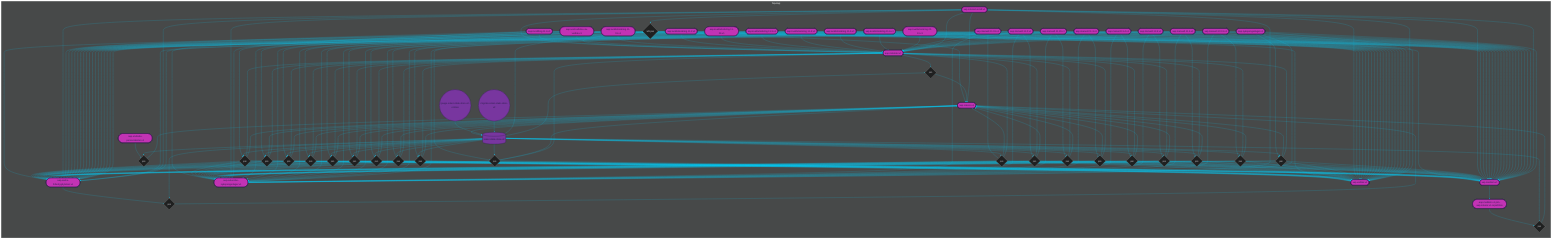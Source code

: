 %%{init: {'theme': 'dark', 'themeVariables': { 'primaryColor': '#07cff6', 'textColor': '#dad9e0', 'lineColor': '#07cff6'}}}%%

graph LR

subgraph Topologi
    %% TOPICS
    aap.soknad-sendt.v1([aap.soknad-sendt.v1])
	aap.sykepengedager.v1([aap.sykepengedager.v1])
	aap.innstilling.11-6.v1([aap.innstilling.11-6.v1])
	aap.iverksettelse-av-vedtak.v1([aap.iverksettelse-av-vedtak.v1])
	aap.kvalitetssikring.11-19.v1([aap.kvalitetssikring.11-19.v1])
	aap.kvalitetssikring.11-2.v1([aap.kvalitetssikring.11-2.v1])
	aap.kvalitetssikring.11-29.v1([aap.kvalitetssikring.11-29.v1])
	aap.kvalitetssikring.11-3.v1([aap.kvalitetssikring.11-3.v1])
	aap.kvalitetssikring.11-4.v1([aap.kvalitetssikring.11-4.v1])
	aap.kvalitetssikring.11-5.v1([aap.kvalitetssikring.11-5.v1])
	aap.kvalitetssikring.11-6.v1([aap.kvalitetssikring.11-6.v1])
	aap.kvalitetssikring.22-13.v1([aap.kvalitetssikring.22-13.v1])
	aap.manuell.11-19.v1([aap.manuell.11-19.v1])
	aap.manuell.11-2.v1([aap.manuell.11-2.v1])
	aap.manuell.11-29.v1([aap.manuell.11-29.v1])
	aap.manuell.11-3.v1([aap.manuell.11-3.v1])
	aap.manuell.11-4.v1([aap.manuell.11-4.v1])
	aap.manuell.11-5.v1([aap.manuell.11-5.v1])
	aap.manuell.11-6.v1([aap.manuell.11-6.v1])
	aap.manuell.22-13.v1([aap.manuell.22-13.v1])
	aap.andre-folketrygdytelser.v1([aap.andre-folketrygdytelser.v1])
	aap.endrede-personidenter.v1([aap.endrede-personidenter.v1])
	aap.inntekter.v1([aap.inntekter.v1])
	aap.sokere.v1([aap.sokere.v1])
	aap.medlem.v1-join-aap.sokere.v1-repartition([aap.medlem.v1-join-aap.sokere.v1-repartition])
	aap.medlem.v1([aap.medlem.v1])
	aap.subscribe-sykepengedager.v1([aap.subscribe-sykepengedager.v1])
	aap.vedtak.v1([aap.vedtak.v1])

    %% JOINS
    aap.soknad-sendt.v1-left-join-aap.sokere.v1{left-join}
	aap.innstilling.11-6.v1-join-aap.sokere.v1{join}
	aap.iverksettelse-av-vedtak.v1-join-aap.sokere.v1{join}
	aap.kvalitetssikring.11-19.v1-join-aap.sokere.v1{join}
	aap.kvalitetssikring.11-2.v1-join-aap.sokere.v1{join}
	aap.kvalitetssikring.11-29.v1-join-aap.sokere.v1{join}
	aap.kvalitetssikring.11-3.v1-join-aap.sokere.v1{join}
	aap.kvalitetssikring.11-4.v1-join-aap.sokere.v1{join}
	aap.kvalitetssikring.11-5.v1-join-aap.sokere.v1{join}
	aap.kvalitetssikring.11-6.v1-join-aap.sokere.v1{join}
	aap.kvalitetssikring.22-13.v1-join-aap.sokere.v1{join}
	aap.manuell.11-19.v1-join-aap.sokere.v1{join}
	aap.manuell.11-2.v1-join-aap.sokere.v1{join}
	aap.manuell.11-29.v1-join-aap.sokere.v1{join}
	aap.manuell.11-3.v1-join-aap.sokere.v1{join}
	aap.manuell.11-4.v1-join-aap.sokere.v1{join}
	aap.manuell.11-5.v1-join-aap.sokere.v1{join}
	aap.manuell.11-6.v1-join-aap.sokere.v1{join}
	aap.manuell.22-13.v1-join-aap.sokere.v1{join}
	aap.sykepengedager.v1-join-aap.sokere.v1{join}
	aap.endrede-personidenter.v1-join-aap.sokere.v1{join}
	aap.andre-folketrygdytelser.v1-join-aap.sokere.v1{join}
	aap.inntekter.v1-join-aap.sokere.v1{join}
	aap.medlem.v1-join-aap.sokere.v1{join}

    %% STATE PROCESSORS
    
    
    %% STATE STORES
    soker-state-store-v2[(soker-state-store-v2)]
    
    %% DATABASES
    
    

    %% PROCESSOR API JOBS
    gauge-soker-state-store-v2-entries((gauge-soker-state-store-v2-entries))
	migrate-soker-state-store-v2((migrate-soker-state-store-v2))
    
    %% JOIN STREAMS
    aap.soknad-sendt.v1 --> aap.soknad-sendt.v1-left-join-aap.sokere.v1
	soker-state-store-v2 --> aap.soknad-sendt.v1-left-join-aap.sokere.v1
	aap.soknad-sendt.v1-left-join-aap.sokere.v1 --> aap.inntekter.v1
	aap.soknad-sendt.v1-left-join-aap.sokere.v1 --> aap.medlem.v1
	aap.soknad-sendt.v1-left-join-aap.sokere.v1 --> aap.andre-folketrygdytelser.v1
	aap.soknad-sendt.v1-left-join-aap.sokere.v1 --> aap.subscribe-sykepengedager.v1
	aap.soknad-sendt.v1-left-join-aap.sokere.v1 --> aap.vedtak.v1
	aap.soknad-sendt.v1-left-join-aap.sokere.v1 --> aap.sokere.v1
	aap.innstilling.11-6.v1 --> aap.innstilling.11-6.v1-join-aap.sokere.v1
	soker-state-store-v2 --> aap.innstilling.11-6.v1-join-aap.sokere.v1
	aap.innstilling.11-6.v1-join-aap.sokere.v1 --> aap.inntekter.v1
	aap.innstilling.11-6.v1-join-aap.sokere.v1 --> aap.subscribe-sykepengedager.v1
	aap.innstilling.11-6.v1-join-aap.sokere.v1 --> aap.medlem.v1
	aap.innstilling.11-6.v1-join-aap.sokere.v1 --> aap.andre-folketrygdytelser.v1
	aap.innstilling.11-6.v1-join-aap.sokere.v1 --> aap.vedtak.v1
	aap.innstilling.11-6.v1-join-aap.sokere.v1 --> aap.sokere.v1
	aap.iverksettelse-av-vedtak.v1 --> aap.iverksettelse-av-vedtak.v1-join-aap.sokere.v1
	soker-state-store-v2 --> aap.iverksettelse-av-vedtak.v1-join-aap.sokere.v1
	aap.iverksettelse-av-vedtak.v1-join-aap.sokere.v1 --> aap.sokere.v1
	aap.iverksettelse-av-vedtak.v1-join-aap.sokere.v1 --> aap.medlem.v1
	aap.iverksettelse-av-vedtak.v1-join-aap.sokere.v1 --> aap.inntekter.v1
	aap.iverksettelse-av-vedtak.v1-join-aap.sokere.v1 --> aap.vedtak.v1
	aap.iverksettelse-av-vedtak.v1-join-aap.sokere.v1 --> aap.subscribe-sykepengedager.v1
	aap.iverksettelse-av-vedtak.v1-join-aap.sokere.v1 --> aap.andre-folketrygdytelser.v1
	aap.kvalitetssikring.11-19.v1 --> aap.kvalitetssikring.11-19.v1-join-aap.sokere.v1
	soker-state-store-v2 --> aap.kvalitetssikring.11-19.v1-join-aap.sokere.v1
	aap.kvalitetssikring.11-19.v1-join-aap.sokere.v1 --> aap.medlem.v1
	aap.kvalitetssikring.11-19.v1-join-aap.sokere.v1 --> aap.inntekter.v1
	aap.kvalitetssikring.11-19.v1-join-aap.sokere.v1 --> aap.subscribe-sykepengedager.v1
	aap.kvalitetssikring.11-19.v1-join-aap.sokere.v1 --> aap.andre-folketrygdytelser.v1
	aap.kvalitetssikring.11-19.v1-join-aap.sokere.v1 --> aap.vedtak.v1
	aap.kvalitetssikring.11-19.v1-join-aap.sokere.v1 --> aap.sokere.v1
	aap.kvalitetssikring.11-2.v1 --> aap.kvalitetssikring.11-2.v1-join-aap.sokere.v1
	soker-state-store-v2 --> aap.kvalitetssikring.11-2.v1-join-aap.sokere.v1
	aap.kvalitetssikring.11-2.v1-join-aap.sokere.v1 --> aap.medlem.v1
	aap.kvalitetssikring.11-2.v1-join-aap.sokere.v1 --> aap.inntekter.v1
	aap.kvalitetssikring.11-2.v1-join-aap.sokere.v1 --> aap.andre-folketrygdytelser.v1
	aap.kvalitetssikring.11-2.v1-join-aap.sokere.v1 --> aap.vedtak.v1
	aap.kvalitetssikring.11-2.v1-join-aap.sokere.v1 --> aap.subscribe-sykepengedager.v1
	aap.kvalitetssikring.11-2.v1-join-aap.sokere.v1 --> aap.sokere.v1
	aap.kvalitetssikring.11-29.v1 --> aap.kvalitetssikring.11-29.v1-join-aap.sokere.v1
	soker-state-store-v2 --> aap.kvalitetssikring.11-29.v1-join-aap.sokere.v1
	aap.kvalitetssikring.11-29.v1-join-aap.sokere.v1 --> aap.medlem.v1
	aap.kvalitetssikring.11-29.v1-join-aap.sokere.v1 --> aap.inntekter.v1
	aap.kvalitetssikring.11-29.v1-join-aap.sokere.v1 --> aap.andre-folketrygdytelser.v1
	aap.kvalitetssikring.11-29.v1-join-aap.sokere.v1 --> aap.vedtak.v1
	aap.kvalitetssikring.11-29.v1-join-aap.sokere.v1 --> aap.subscribe-sykepengedager.v1
	aap.kvalitetssikring.11-29.v1-join-aap.sokere.v1 --> aap.sokere.v1
	aap.kvalitetssikring.11-3.v1 --> aap.kvalitetssikring.11-3.v1-join-aap.sokere.v1
	soker-state-store-v2 --> aap.kvalitetssikring.11-3.v1-join-aap.sokere.v1
	aap.kvalitetssikring.11-3.v1-join-aap.sokere.v1 --> aap.medlem.v1
	aap.kvalitetssikring.11-3.v1-join-aap.sokere.v1 --> aap.inntekter.v1
	aap.kvalitetssikring.11-3.v1-join-aap.sokere.v1 --> aap.andre-folketrygdytelser.v1
	aap.kvalitetssikring.11-3.v1-join-aap.sokere.v1 --> aap.vedtak.v1
	aap.kvalitetssikring.11-3.v1-join-aap.sokere.v1 --> aap.subscribe-sykepengedager.v1
	aap.kvalitetssikring.11-3.v1-join-aap.sokere.v1 --> aap.sokere.v1
	aap.kvalitetssikring.11-4.v1 --> aap.kvalitetssikring.11-4.v1-join-aap.sokere.v1
	soker-state-store-v2 --> aap.kvalitetssikring.11-4.v1-join-aap.sokere.v1
	aap.kvalitetssikring.11-4.v1-join-aap.sokere.v1 --> aap.medlem.v1
	aap.kvalitetssikring.11-4.v1-join-aap.sokere.v1 --> aap.subscribe-sykepengedager.v1
	aap.kvalitetssikring.11-4.v1-join-aap.sokere.v1 --> aap.inntekter.v1
	aap.kvalitetssikring.11-4.v1-join-aap.sokere.v1 --> aap.andre-folketrygdytelser.v1
	aap.kvalitetssikring.11-4.v1-join-aap.sokere.v1 --> aap.vedtak.v1
	aap.kvalitetssikring.11-4.v1-join-aap.sokere.v1 --> aap.sokere.v1
	aap.kvalitetssikring.11-5.v1 --> aap.kvalitetssikring.11-5.v1-join-aap.sokere.v1
	soker-state-store-v2 --> aap.kvalitetssikring.11-5.v1-join-aap.sokere.v1
	aap.kvalitetssikring.11-5.v1-join-aap.sokere.v1 --> aap.sokere.v1
	aap.kvalitetssikring.11-5.v1-join-aap.sokere.v1 --> aap.medlem.v1
	aap.kvalitetssikring.11-5.v1-join-aap.sokere.v1 --> aap.inntekter.v1
	aap.kvalitetssikring.11-5.v1-join-aap.sokere.v1 --> aap.andre-folketrygdytelser.v1
	aap.kvalitetssikring.11-5.v1-join-aap.sokere.v1 --> aap.vedtak.v1
	aap.kvalitetssikring.11-5.v1-join-aap.sokere.v1 --> aap.subscribe-sykepengedager.v1
	aap.kvalitetssikring.11-6.v1 --> aap.kvalitetssikring.11-6.v1-join-aap.sokere.v1
	soker-state-store-v2 --> aap.kvalitetssikring.11-6.v1-join-aap.sokere.v1
	aap.kvalitetssikring.11-6.v1-join-aap.sokere.v1 --> aap.medlem.v1
	aap.kvalitetssikring.11-6.v1-join-aap.sokere.v1 --> aap.vedtak.v1
	aap.kvalitetssikring.11-6.v1-join-aap.sokere.v1 --> aap.subscribe-sykepengedager.v1
	aap.kvalitetssikring.11-6.v1-join-aap.sokere.v1 --> aap.inntekter.v1
	aap.kvalitetssikring.11-6.v1-join-aap.sokere.v1 --> aap.andre-folketrygdytelser.v1
	aap.kvalitetssikring.11-6.v1-join-aap.sokere.v1 --> aap.sokere.v1
	aap.kvalitetssikring.22-13.v1 --> aap.kvalitetssikring.22-13.v1-join-aap.sokere.v1
	soker-state-store-v2 --> aap.kvalitetssikring.22-13.v1-join-aap.sokere.v1
	aap.kvalitetssikring.22-13.v1-join-aap.sokere.v1 --> aap.sokere.v1
	aap.kvalitetssikring.22-13.v1-join-aap.sokere.v1 --> aap.inntekter.v1
	aap.kvalitetssikring.22-13.v1-join-aap.sokere.v1 --> aap.vedtak.v1
	aap.kvalitetssikring.22-13.v1-join-aap.sokere.v1 --> aap.medlem.v1
	aap.kvalitetssikring.22-13.v1-join-aap.sokere.v1 --> aap.andre-folketrygdytelser.v1
	aap.kvalitetssikring.22-13.v1-join-aap.sokere.v1 --> aap.subscribe-sykepengedager.v1
	aap.manuell.11-19.v1 --> aap.manuell.11-19.v1-join-aap.sokere.v1
	soker-state-store-v2 --> aap.manuell.11-19.v1-join-aap.sokere.v1
	aap.manuell.11-19.v1-join-aap.sokere.v1 --> aap.sokere.v1
	aap.manuell.11-19.v1-join-aap.sokere.v1 --> aap.inntekter.v1
	aap.manuell.11-19.v1-join-aap.sokere.v1 --> aap.medlem.v1
	aap.manuell.11-19.v1-join-aap.sokere.v1 --> aap.andre-folketrygdytelser.v1
	aap.manuell.11-19.v1-join-aap.sokere.v1 --> aap.vedtak.v1
	aap.manuell.11-19.v1-join-aap.sokere.v1 --> aap.subscribe-sykepengedager.v1
	aap.manuell.11-2.v1 --> aap.manuell.11-2.v1-join-aap.sokere.v1
	soker-state-store-v2 --> aap.manuell.11-2.v1-join-aap.sokere.v1
	aap.manuell.11-2.v1-join-aap.sokere.v1 --> aap.medlem.v1
	aap.manuell.11-2.v1-join-aap.sokere.v1 --> aap.inntekter.v1
	aap.manuell.11-2.v1-join-aap.sokere.v1 --> aap.andre-folketrygdytelser.v1
	aap.manuell.11-2.v1-join-aap.sokere.v1 --> aap.vedtak.v1
	aap.manuell.11-2.v1-join-aap.sokere.v1 --> aap.subscribe-sykepengedager.v1
	aap.manuell.11-2.v1-join-aap.sokere.v1 --> aap.sokere.v1
	aap.manuell.11-29.v1 --> aap.manuell.11-29.v1-join-aap.sokere.v1
	soker-state-store-v2 --> aap.manuell.11-29.v1-join-aap.sokere.v1
	aap.manuell.11-29.v1-join-aap.sokere.v1 --> aap.andre-folketrygdytelser.v1
	aap.manuell.11-29.v1-join-aap.sokere.v1 --> aap.vedtak.v1
	aap.manuell.11-29.v1-join-aap.sokere.v1 --> aap.subscribe-sykepengedager.v1
	aap.manuell.11-29.v1-join-aap.sokere.v1 --> aap.medlem.v1
	aap.manuell.11-29.v1-join-aap.sokere.v1 --> aap.inntekter.v1
	aap.manuell.11-29.v1-join-aap.sokere.v1 --> aap.sokere.v1
	aap.manuell.11-3.v1 --> aap.manuell.11-3.v1-join-aap.sokere.v1
	soker-state-store-v2 --> aap.manuell.11-3.v1-join-aap.sokere.v1
	aap.manuell.11-3.v1-join-aap.sokere.v1 --> aap.sokere.v1
	aap.manuell.11-3.v1-join-aap.sokere.v1 --> aap.andre-folketrygdytelser.v1
	aap.manuell.11-3.v1-join-aap.sokere.v1 --> aap.vedtak.v1
	aap.manuell.11-3.v1-join-aap.sokere.v1 --> aap.subscribe-sykepengedager.v1
	aap.manuell.11-3.v1-join-aap.sokere.v1 --> aap.inntekter.v1
	aap.manuell.11-3.v1-join-aap.sokere.v1 --> aap.medlem.v1
	aap.manuell.11-4.v1 --> aap.manuell.11-4.v1-join-aap.sokere.v1
	soker-state-store-v2 --> aap.manuell.11-4.v1-join-aap.sokere.v1
	aap.manuell.11-4.v1-join-aap.sokere.v1 --> aap.medlem.v1
	aap.manuell.11-4.v1-join-aap.sokere.v1 --> aap.inntekter.v1
	aap.manuell.11-4.v1-join-aap.sokere.v1 --> aap.andre-folketrygdytelser.v1
	aap.manuell.11-4.v1-join-aap.sokere.v1 --> aap.vedtak.v1
	aap.manuell.11-4.v1-join-aap.sokere.v1 --> aap.subscribe-sykepengedager.v1
	aap.manuell.11-4.v1-join-aap.sokere.v1 --> aap.sokere.v1
	aap.manuell.11-5.v1 --> aap.manuell.11-5.v1-join-aap.sokere.v1
	soker-state-store-v2 --> aap.manuell.11-5.v1-join-aap.sokere.v1
	aap.manuell.11-5.v1-join-aap.sokere.v1 --> aap.inntekter.v1
	aap.manuell.11-5.v1-join-aap.sokere.v1 --> aap.vedtak.v1
	aap.manuell.11-5.v1-join-aap.sokere.v1 --> aap.medlem.v1
	aap.manuell.11-5.v1-join-aap.sokere.v1 --> aap.subscribe-sykepengedager.v1
	aap.manuell.11-5.v1-join-aap.sokere.v1 --> aap.andre-folketrygdytelser.v1
	aap.manuell.11-5.v1-join-aap.sokere.v1 --> aap.sokere.v1
	aap.manuell.11-6.v1 --> aap.manuell.11-6.v1-join-aap.sokere.v1
	soker-state-store-v2 --> aap.manuell.11-6.v1-join-aap.sokere.v1
	aap.manuell.11-6.v1-join-aap.sokere.v1 --> aap.medlem.v1
	aap.manuell.11-6.v1-join-aap.sokere.v1 --> aap.inntekter.v1
	aap.manuell.11-6.v1-join-aap.sokere.v1 --> aap.andre-folketrygdytelser.v1
	aap.manuell.11-6.v1-join-aap.sokere.v1 --> aap.vedtak.v1
	aap.manuell.11-6.v1-join-aap.sokere.v1 --> aap.subscribe-sykepengedager.v1
	aap.manuell.11-6.v1-join-aap.sokere.v1 --> aap.sokere.v1
	aap.manuell.22-13.v1 --> aap.manuell.22-13.v1-join-aap.sokere.v1
	soker-state-store-v2 --> aap.manuell.22-13.v1-join-aap.sokere.v1
	aap.manuell.22-13.v1-join-aap.sokere.v1 --> aap.medlem.v1
	aap.manuell.22-13.v1-join-aap.sokere.v1 --> aap.inntekter.v1
	aap.manuell.22-13.v1-join-aap.sokere.v1 --> aap.andre-folketrygdytelser.v1
	aap.manuell.22-13.v1-join-aap.sokere.v1 --> aap.vedtak.v1
	aap.manuell.22-13.v1-join-aap.sokere.v1 --> aap.subscribe-sykepengedager.v1
	aap.manuell.22-13.v1-join-aap.sokere.v1 --> aap.sokere.v1
	aap.sykepengedager.v1 --> aap.sykepengedager.v1-join-aap.sokere.v1
	soker-state-store-v2 --> aap.sykepengedager.v1-join-aap.sokere.v1
	aap.sykepengedager.v1-join-aap.sokere.v1 --> aap.sokere.v1
	aap.sykepengedager.v1-join-aap.sokere.v1 --> aap.inntekter.v1
	aap.sykepengedager.v1-join-aap.sokere.v1 --> aap.vedtak.v1
	aap.sykepengedager.v1-join-aap.sokere.v1 --> aap.subscribe-sykepengedager.v1
	aap.sykepengedager.v1-join-aap.sokere.v1 --> aap.medlem.v1
	aap.sykepengedager.v1-join-aap.sokere.v1 --> aap.andre-folketrygdytelser.v1
	aap.endrede-personidenter.v1 --> aap.endrede-personidenter.v1-join-aap.sokere.v1
	soker-state-store-v2 --> aap.endrede-personidenter.v1-join-aap.sokere.v1
	aap.endrede-personidenter.v1-join-aap.sokere.v1 --> aap.sokere.v1
	aap.andre-folketrygdytelser.v1 --> aap.andre-folketrygdytelser.v1-join-aap.sokere.v1
	soker-state-store-v2 --> aap.andre-folketrygdytelser.v1-join-aap.sokere.v1
	aap.andre-folketrygdytelser.v1-join-aap.sokere.v1 --> aap.sokere.v1
	aap.inntekter.v1 --> aap.inntekter.v1-join-aap.sokere.v1
	soker-state-store-v2 --> aap.inntekter.v1-join-aap.sokere.v1
	aap.inntekter.v1-join-aap.sokere.v1 --> aap.sokere.v1
	aap.medlem.v1-join-aap.sokere.v1-repartition --> aap.medlem.v1-join-aap.sokere.v1
	soker-state-store-v2 --> aap.medlem.v1-join-aap.sokere.v1
	aap.medlem.v1-join-aap.sokere.v1 --> aap.sokere.v1

    %% TABLE STREAMS
    aap.sokere.v1 --> soker-state-store-v2

    %% JOB STREAMS
    gauge-soker-state-store-v2-entries --> soker-state-store-v2
	migrate-soker-state-store-v2 --> soker-state-store-v2
    
    %% BRANCH STREAMS
    aap.soknad-sendt.v1 --> aap.inntekter.v1
	aap.soknad-sendt.v1 --> aap.medlem.v1
	aap.soknad-sendt.v1 --> aap.andre-folketrygdytelser.v1
	aap.soknad-sendt.v1 --> aap.subscribe-sykepengedager.v1
	aap.soknad-sendt.v1 --> aap.vedtak.v1
	aap.soknad-sendt.v1 --> aap.sokere.v1
	aap.innstilling.11-6.v1 --> aap.inntekter.v1
	aap.innstilling.11-6.v1 --> aap.subscribe-sykepengedager.v1
	aap.innstilling.11-6.v1 --> aap.medlem.v1
	aap.innstilling.11-6.v1 --> aap.andre-folketrygdytelser.v1
	aap.innstilling.11-6.v1 --> aap.vedtak.v1
	aap.iverksettelse-av-vedtak.v1 --> aap.medlem.v1
	aap.iverksettelse-av-vedtak.v1 --> aap.inntekter.v1
	aap.iverksettelse-av-vedtak.v1 --> aap.vedtak.v1
	aap.iverksettelse-av-vedtak.v1 --> aap.subscribe-sykepengedager.v1
	aap.iverksettelse-av-vedtak.v1 --> aap.andre-folketrygdytelser.v1
	aap.kvalitetssikring.11-19.v1 --> aap.medlem.v1
	aap.kvalitetssikring.11-19.v1 --> aap.inntekter.v1
	aap.kvalitetssikring.11-19.v1 --> aap.subscribe-sykepengedager.v1
	aap.kvalitetssikring.11-19.v1 --> aap.andre-folketrygdytelser.v1
	aap.kvalitetssikring.11-19.v1 --> aap.vedtak.v1
	aap.kvalitetssikring.11-2.v1 --> aap.medlem.v1
	aap.kvalitetssikring.11-2.v1 --> aap.inntekter.v1
	aap.kvalitetssikring.11-2.v1 --> aap.andre-folketrygdytelser.v1
	aap.kvalitetssikring.11-2.v1 --> aap.vedtak.v1
	aap.kvalitetssikring.11-2.v1 --> aap.subscribe-sykepengedager.v1
	aap.kvalitetssikring.11-29.v1 --> aap.medlem.v1
	aap.kvalitetssikring.11-29.v1 --> aap.inntekter.v1
	aap.kvalitetssikring.11-29.v1 --> aap.andre-folketrygdytelser.v1
	aap.kvalitetssikring.11-29.v1 --> aap.vedtak.v1
	aap.kvalitetssikring.11-29.v1 --> aap.subscribe-sykepengedager.v1
	aap.kvalitetssikring.11-3.v1 --> aap.medlem.v1
	aap.kvalitetssikring.11-3.v1 --> aap.inntekter.v1
	aap.kvalitetssikring.11-3.v1 --> aap.andre-folketrygdytelser.v1
	aap.kvalitetssikring.11-3.v1 --> aap.vedtak.v1
	aap.kvalitetssikring.11-3.v1 --> aap.subscribe-sykepengedager.v1
	aap.kvalitetssikring.11-4.v1 --> aap.medlem.v1
	aap.kvalitetssikring.11-4.v1 --> aap.subscribe-sykepengedager.v1
	aap.kvalitetssikring.11-4.v1 --> aap.inntekter.v1
	aap.kvalitetssikring.11-4.v1 --> aap.andre-folketrygdytelser.v1
	aap.kvalitetssikring.11-4.v1 --> aap.vedtak.v1
	aap.kvalitetssikring.11-5.v1 --> aap.medlem.v1
	aap.kvalitetssikring.11-5.v1 --> aap.inntekter.v1
	aap.kvalitetssikring.11-5.v1 --> aap.andre-folketrygdytelser.v1
	aap.kvalitetssikring.11-5.v1 --> aap.vedtak.v1
	aap.kvalitetssikring.11-5.v1 --> aap.subscribe-sykepengedager.v1
	aap.kvalitetssikring.11-6.v1 --> aap.medlem.v1
	aap.kvalitetssikring.11-6.v1 --> aap.vedtak.v1
	aap.kvalitetssikring.11-6.v1 --> aap.subscribe-sykepengedager.v1
	aap.kvalitetssikring.11-6.v1 --> aap.inntekter.v1
	aap.kvalitetssikring.11-6.v1 --> aap.andre-folketrygdytelser.v1
	aap.kvalitetssikring.22-13.v1 --> aap.inntekter.v1
	aap.kvalitetssikring.22-13.v1 --> aap.vedtak.v1
	aap.kvalitetssikring.22-13.v1 --> aap.medlem.v1
	aap.kvalitetssikring.22-13.v1 --> aap.andre-folketrygdytelser.v1
	aap.kvalitetssikring.22-13.v1 --> aap.subscribe-sykepengedager.v1
	aap.manuell.11-19.v1 --> aap.inntekter.v1
	aap.manuell.11-19.v1 --> aap.medlem.v1
	aap.manuell.11-19.v1 --> aap.andre-folketrygdytelser.v1
	aap.manuell.11-19.v1 --> aap.vedtak.v1
	aap.manuell.11-19.v1 --> aap.subscribe-sykepengedager.v1
	aap.manuell.11-2.v1 --> aap.medlem.v1
	aap.manuell.11-2.v1 --> aap.inntekter.v1
	aap.manuell.11-2.v1 --> aap.andre-folketrygdytelser.v1
	aap.manuell.11-2.v1 --> aap.vedtak.v1
	aap.manuell.11-2.v1 --> aap.subscribe-sykepengedager.v1
	aap.manuell.11-29.v1 --> aap.andre-folketrygdytelser.v1
	aap.manuell.11-29.v1 --> aap.vedtak.v1
	aap.manuell.11-29.v1 --> aap.subscribe-sykepengedager.v1
	aap.manuell.11-29.v1 --> aap.medlem.v1
	aap.manuell.11-29.v1 --> aap.inntekter.v1
	aap.manuell.11-3.v1 --> aap.andre-folketrygdytelser.v1
	aap.manuell.11-3.v1 --> aap.vedtak.v1
	aap.manuell.11-3.v1 --> aap.subscribe-sykepengedager.v1
	aap.manuell.11-3.v1 --> aap.inntekter.v1
	aap.manuell.11-3.v1 --> aap.medlem.v1
	aap.manuell.11-4.v1 --> aap.medlem.v1
	aap.manuell.11-4.v1 --> aap.inntekter.v1
	aap.manuell.11-4.v1 --> aap.andre-folketrygdytelser.v1
	aap.manuell.11-4.v1 --> aap.vedtak.v1
	aap.manuell.11-4.v1 --> aap.subscribe-sykepengedager.v1
	aap.manuell.11-5.v1 --> aap.inntekter.v1
	aap.manuell.11-5.v1 --> aap.vedtak.v1
	aap.manuell.11-5.v1 --> aap.medlem.v1
	aap.manuell.11-5.v1 --> aap.subscribe-sykepengedager.v1
	aap.manuell.11-5.v1 --> aap.andre-folketrygdytelser.v1
	aap.manuell.11-6.v1 --> aap.medlem.v1
	aap.manuell.11-6.v1 --> aap.inntekter.v1
	aap.manuell.11-6.v1 --> aap.andre-folketrygdytelser.v1
	aap.manuell.11-6.v1 --> aap.vedtak.v1
	aap.manuell.11-6.v1 --> aap.subscribe-sykepengedager.v1
	aap.manuell.22-13.v1 --> aap.medlem.v1
	aap.manuell.22-13.v1 --> aap.inntekter.v1
	aap.manuell.22-13.v1 --> aap.andre-folketrygdytelser.v1
	aap.manuell.22-13.v1 --> aap.vedtak.v1
	aap.manuell.22-13.v1 --> aap.subscribe-sykepengedager.v1
	aap.soknad-sendt.v1 --> aap.inntekter.v1
	aap.soknad-sendt.v1 --> aap.medlem.v1
	aap.soknad-sendt.v1 --> aap.andre-folketrygdytelser.v1
	aap.soknad-sendt.v1 --> aap.subscribe-sykepengedager.v1
	aap.soknad-sendt.v1 --> aap.vedtak.v1
	aap.sykepengedager.v1 --> aap.inntekter.v1
	aap.sykepengedager.v1 --> aap.vedtak.v1
	aap.sykepengedager.v1 --> aap.subscribe-sykepengedager.v1
	aap.sykepengedager.v1 --> aap.medlem.v1
	aap.sykepengedager.v1 --> aap.andre-folketrygdytelser.v1

    %% REPARTITION STREAMS
    
    
    %% BASIC STREAMS
    aap.medlem.v1 --> aap.medlem.v1-join-aap.sokere.v1-repartition
    
    %% CUSTOM PROCESS STREAMS
    
end

%% COLORS
%% light    #dad9e0
%% purple   #78369f
%% pink     #c233b4
%% dark     #2a204a
%% blue     #07cff6

%% STYLES
style aap.soknad-sendt.v1 fill:#c233b4, stroke:#2a204a, stroke-width:2px, color:#2a204a
style aap.sykepengedager.v1 fill:#c233b4, stroke:#2a204a, stroke-width:2px, color:#2a204a
style aap.innstilling.11-6.v1 fill:#c233b4, stroke:#2a204a, stroke-width:2px, color:#2a204a
style aap.iverksettelse-av-vedtak.v1 fill:#c233b4, stroke:#2a204a, stroke-width:2px, color:#2a204a
style aap.kvalitetssikring.11-19.v1 fill:#c233b4, stroke:#2a204a, stroke-width:2px, color:#2a204a
style aap.kvalitetssikring.11-2.v1 fill:#c233b4, stroke:#2a204a, stroke-width:2px, color:#2a204a
style aap.kvalitetssikring.11-29.v1 fill:#c233b4, stroke:#2a204a, stroke-width:2px, color:#2a204a
style aap.kvalitetssikring.11-3.v1 fill:#c233b4, stroke:#2a204a, stroke-width:2px, color:#2a204a
style aap.kvalitetssikring.11-4.v1 fill:#c233b4, stroke:#2a204a, stroke-width:2px, color:#2a204a
style aap.kvalitetssikring.11-5.v1 fill:#c233b4, stroke:#2a204a, stroke-width:2px, color:#2a204a
style aap.kvalitetssikring.11-6.v1 fill:#c233b4, stroke:#2a204a, stroke-width:2px, color:#2a204a
style aap.kvalitetssikring.22-13.v1 fill:#c233b4, stroke:#2a204a, stroke-width:2px, color:#2a204a
style aap.manuell.11-19.v1 fill:#c233b4, stroke:#2a204a, stroke-width:2px, color:#2a204a
style aap.manuell.11-2.v1 fill:#c233b4, stroke:#2a204a, stroke-width:2px, color:#2a204a
style aap.manuell.11-29.v1 fill:#c233b4, stroke:#2a204a, stroke-width:2px, color:#2a204a
style aap.manuell.11-3.v1 fill:#c233b4, stroke:#2a204a, stroke-width:2px, color:#2a204a
style aap.manuell.11-4.v1 fill:#c233b4, stroke:#2a204a, stroke-width:2px, color:#2a204a
style aap.manuell.11-5.v1 fill:#c233b4, stroke:#2a204a, stroke-width:2px, color:#2a204a
style aap.manuell.11-6.v1 fill:#c233b4, stroke:#2a204a, stroke-width:2px, color:#2a204a
style aap.manuell.22-13.v1 fill:#c233b4, stroke:#2a204a, stroke-width:2px, color:#2a204a
style aap.andre-folketrygdytelser.v1 fill:#c233b4, stroke:#2a204a, stroke-width:2px, color:#2a204a
style aap.endrede-personidenter.v1 fill:#c233b4, stroke:#2a204a, stroke-width:2px, color:#2a204a
style aap.inntekter.v1 fill:#c233b4, stroke:#2a204a, stroke-width:2px, color:#2a204a
style aap.sokere.v1 fill:#c233b4, stroke:#2a204a, stroke-width:2px, color:#2a204a
style aap.medlem.v1-join-aap.sokere.v1-repartition fill:#c233b4, stroke:#2a204a, stroke-width:2px, color:#2a204a
style aap.medlem.v1 fill:#c233b4, stroke:#2a204a, stroke-width:2px, color:#2a204a
style aap.subscribe-sykepengedager.v1 fill:#c233b4, stroke:#2a204a, stroke-width:2px, color:#2a204a
style aap.vedtak.v1 fill:#c233b4, stroke:#2a204a, stroke-width:2px, color:#2a204a
style soker-state-store-v2 fill:#78369f, stroke:#2a204a, stroke-width:2px, color:#2a204a
style gauge-soker-state-store-v2-entries fill:#78369f, stroke:#2a204a, stroke-width:2px, color:#2a204a
style migrate-soker-state-store-v2 fill:#78369f, stroke:#2a204a, stroke-width:2px, color:#2a204a